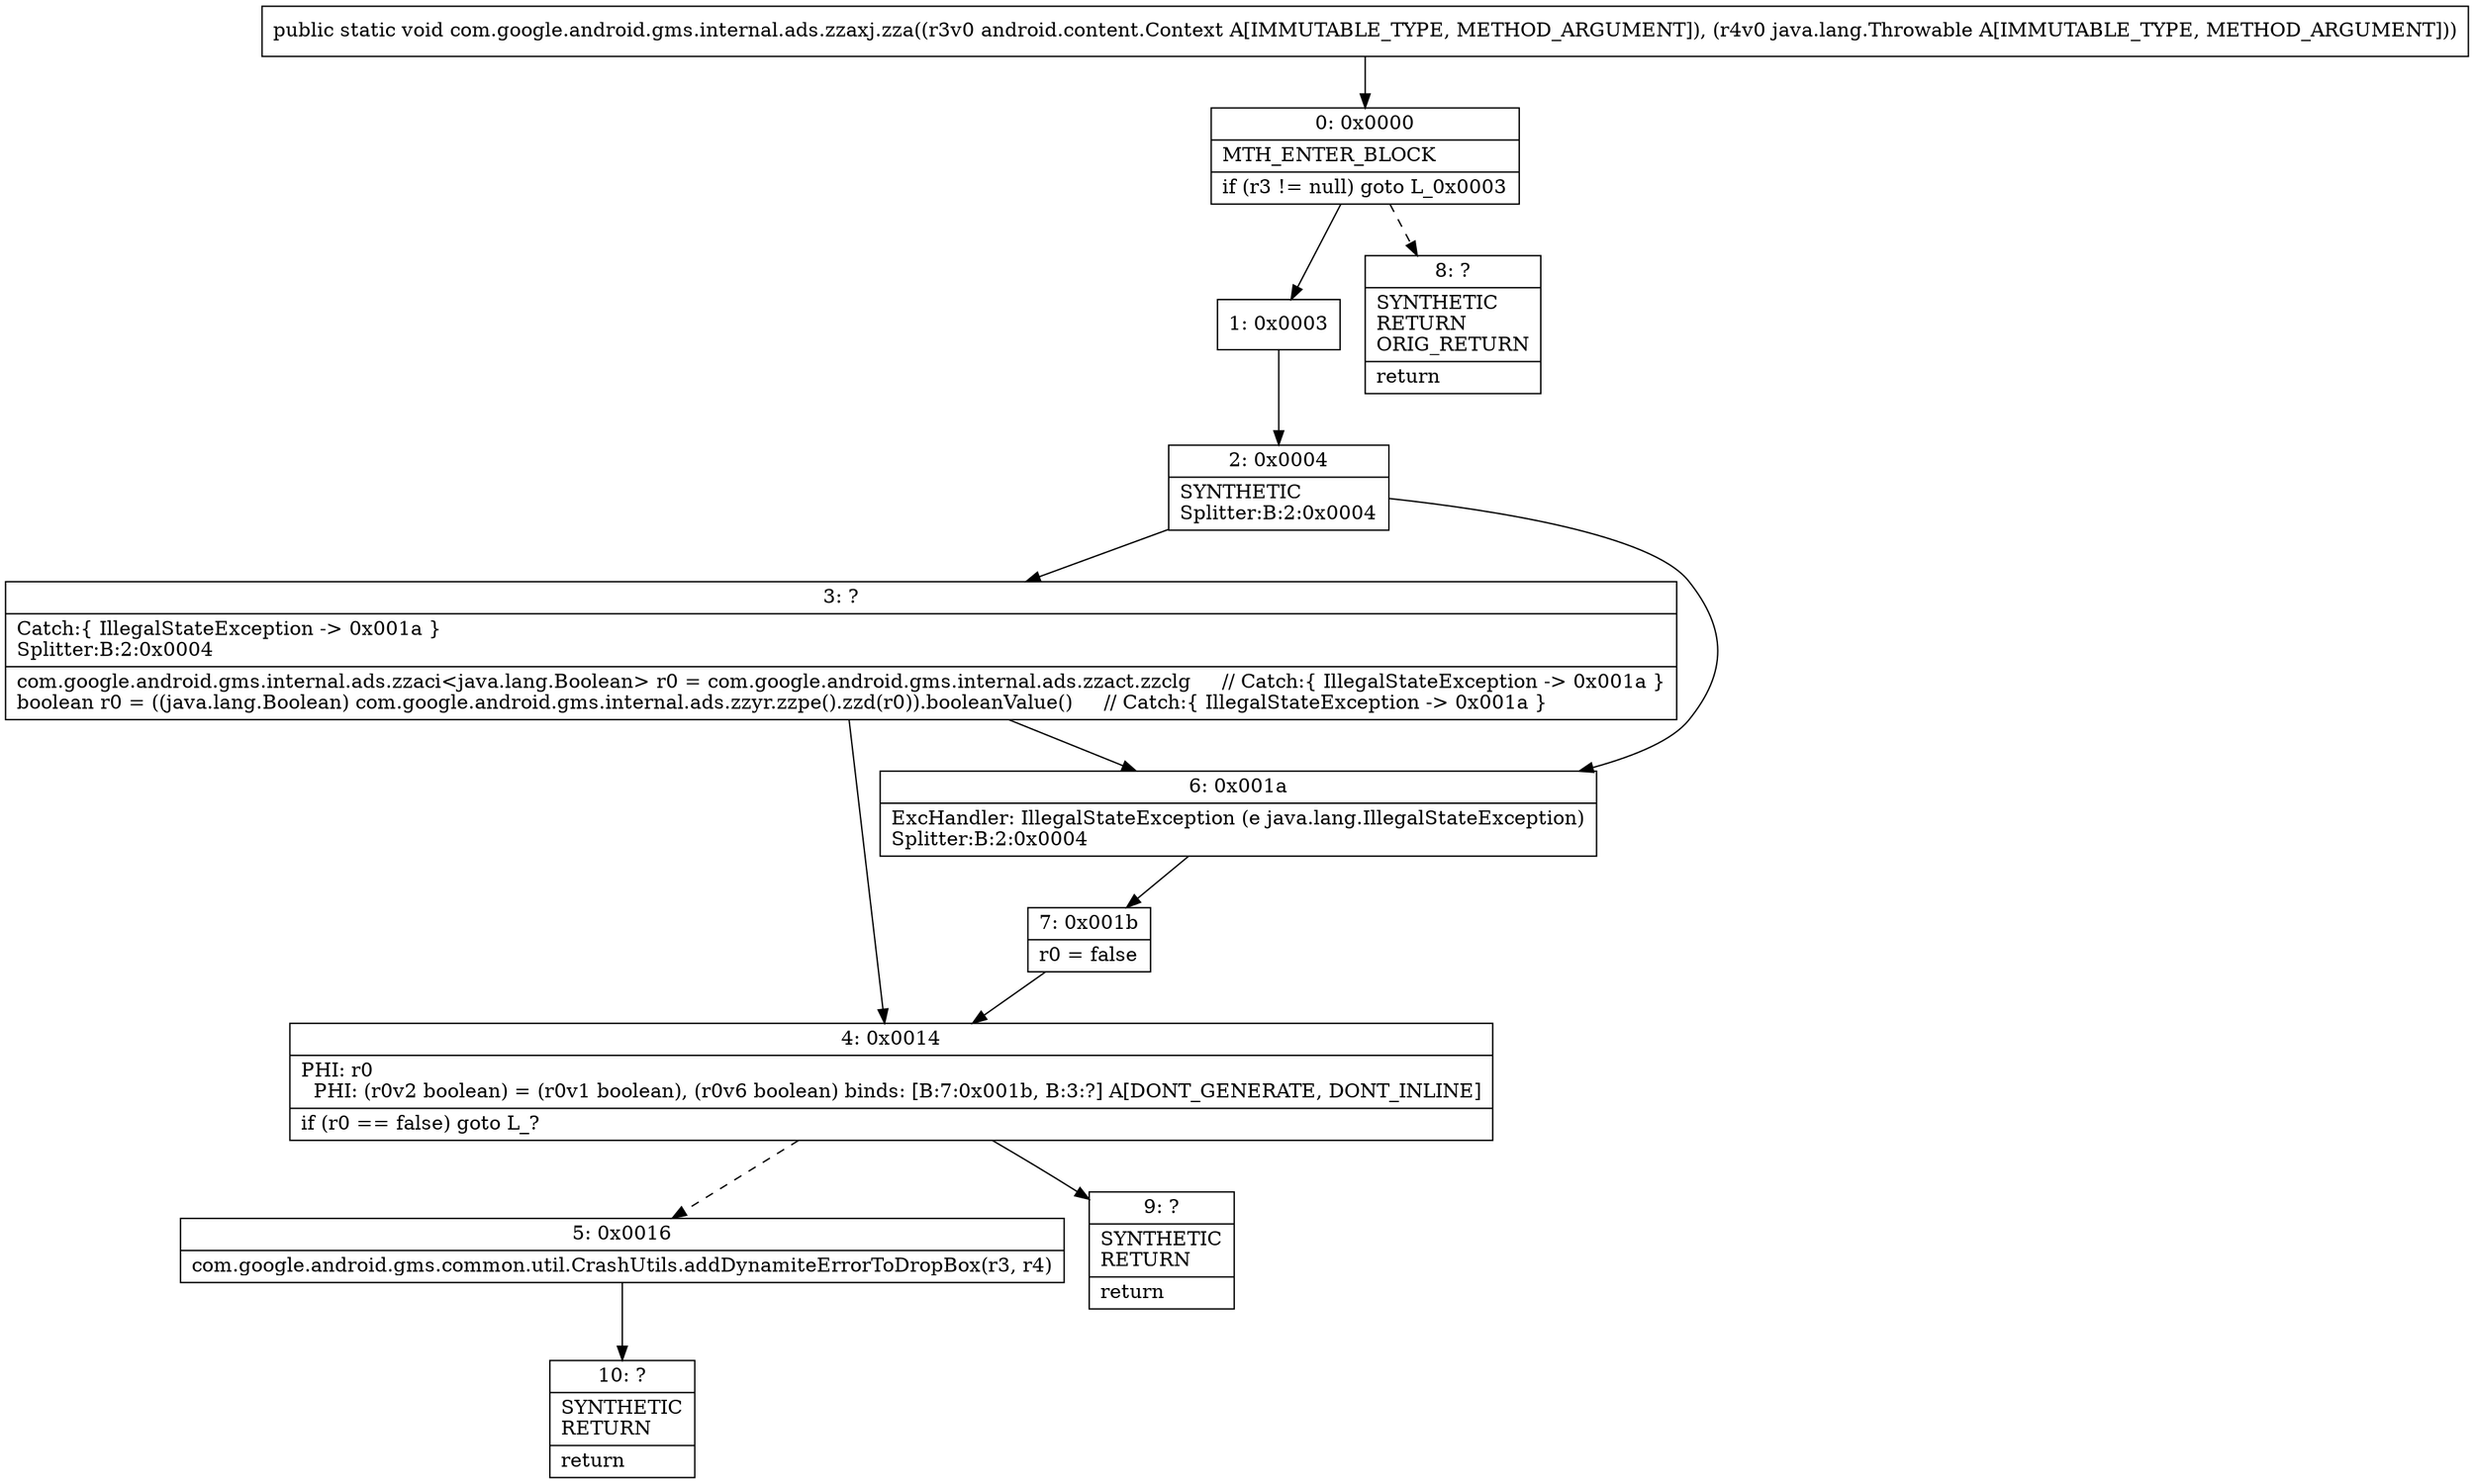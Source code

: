 digraph "CFG forcom.google.android.gms.internal.ads.zzaxj.zza(Landroid\/content\/Context;Ljava\/lang\/Throwable;)V" {
Node_0 [shape=record,label="{0\:\ 0x0000|MTH_ENTER_BLOCK\l|if (r3 != null) goto L_0x0003\l}"];
Node_1 [shape=record,label="{1\:\ 0x0003}"];
Node_2 [shape=record,label="{2\:\ 0x0004|SYNTHETIC\lSplitter:B:2:0x0004\l}"];
Node_3 [shape=record,label="{3\:\ ?|Catch:\{ IllegalStateException \-\> 0x001a \}\lSplitter:B:2:0x0004\l|com.google.android.gms.internal.ads.zzaci\<java.lang.Boolean\> r0 = com.google.android.gms.internal.ads.zzact.zzclg     \/\/ Catch:\{ IllegalStateException \-\> 0x001a \}\lboolean r0 = ((java.lang.Boolean) com.google.android.gms.internal.ads.zzyr.zzpe().zzd(r0)).booleanValue()     \/\/ Catch:\{ IllegalStateException \-\> 0x001a \}\l}"];
Node_4 [shape=record,label="{4\:\ 0x0014|PHI: r0 \l  PHI: (r0v2 boolean) = (r0v1 boolean), (r0v6 boolean) binds: [B:7:0x001b, B:3:?] A[DONT_GENERATE, DONT_INLINE]\l|if (r0 == false) goto L_?\l}"];
Node_5 [shape=record,label="{5\:\ 0x0016|com.google.android.gms.common.util.CrashUtils.addDynamiteErrorToDropBox(r3, r4)\l}"];
Node_6 [shape=record,label="{6\:\ 0x001a|ExcHandler: IllegalStateException (e java.lang.IllegalStateException)\lSplitter:B:2:0x0004\l}"];
Node_7 [shape=record,label="{7\:\ 0x001b|r0 = false\l}"];
Node_8 [shape=record,label="{8\:\ ?|SYNTHETIC\lRETURN\lORIG_RETURN\l|return\l}"];
Node_9 [shape=record,label="{9\:\ ?|SYNTHETIC\lRETURN\l|return\l}"];
Node_10 [shape=record,label="{10\:\ ?|SYNTHETIC\lRETURN\l|return\l}"];
MethodNode[shape=record,label="{public static void com.google.android.gms.internal.ads.zzaxj.zza((r3v0 android.content.Context A[IMMUTABLE_TYPE, METHOD_ARGUMENT]), (r4v0 java.lang.Throwable A[IMMUTABLE_TYPE, METHOD_ARGUMENT])) }"];
MethodNode -> Node_0;
Node_0 -> Node_1;
Node_0 -> Node_8[style=dashed];
Node_1 -> Node_2;
Node_2 -> Node_3;
Node_2 -> Node_6;
Node_3 -> Node_6;
Node_3 -> Node_4;
Node_4 -> Node_5[style=dashed];
Node_4 -> Node_9;
Node_5 -> Node_10;
Node_6 -> Node_7;
Node_7 -> Node_4;
}

